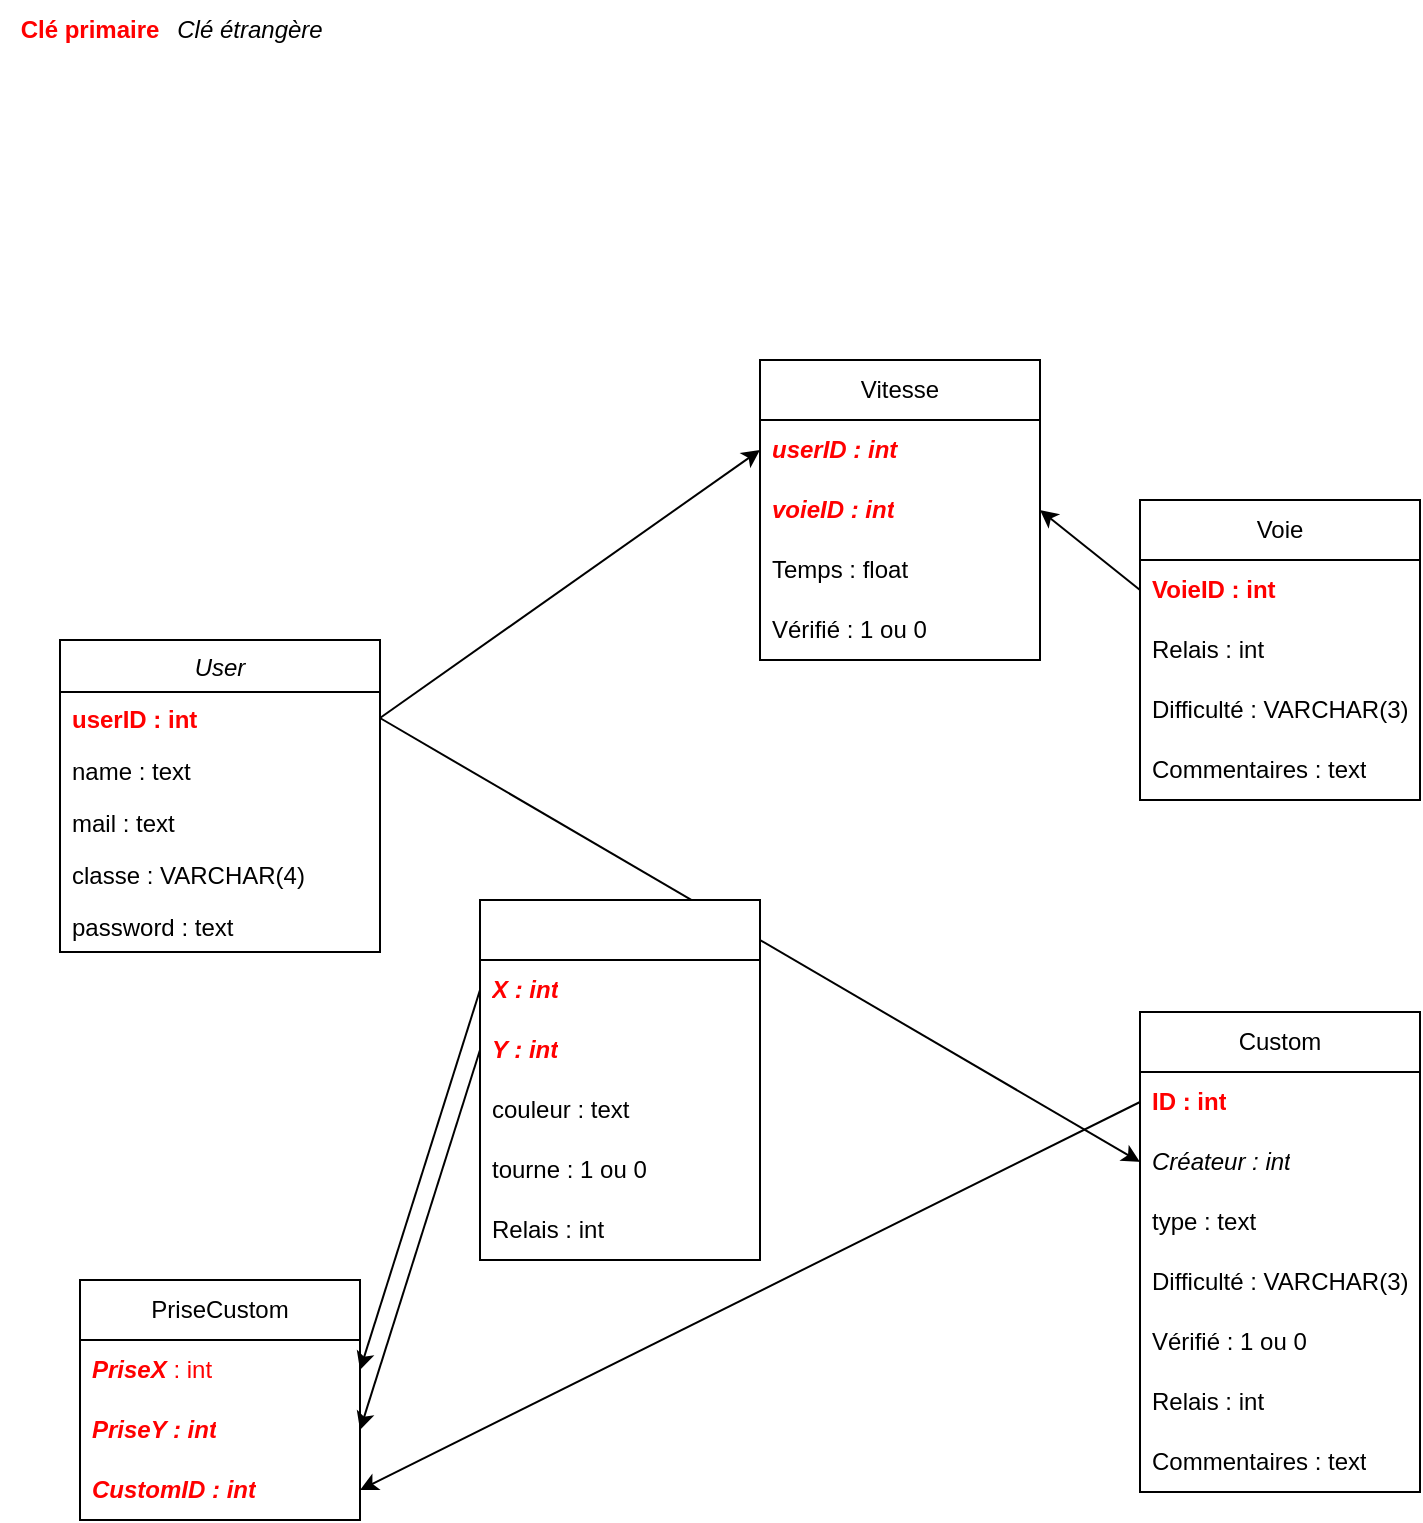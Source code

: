 <mxfile version="20.6.2" type="device"><diagram id="C5RBs43oDa-KdzZeNtuy" name="Page-1"><mxGraphModel dx="1416" dy="667" grid="1" gridSize="10" guides="1" tooltips="1" connect="1" arrows="1" fold="1" page="1" pageScale="1" pageWidth="827" pageHeight="1169" math="0" shadow="0"><root><mxCell id="WIyWlLk6GJQsqaUBKTNV-0"/><mxCell id="WIyWlLk6GJQsqaUBKTNV-1" parent="WIyWlLk6GJQsqaUBKTNV-0"/><mxCell id="zkfFHV4jXpPFQw0GAbJ--0" value="User" style="swimlane;fontStyle=2;align=center;verticalAlign=top;childLayout=stackLayout;horizontal=1;startSize=26;horizontalStack=0;resizeParent=1;resizeLast=0;collapsible=1;marginBottom=0;rounded=0;shadow=0;strokeWidth=1;" parent="WIyWlLk6GJQsqaUBKTNV-1" vertex="1"><mxGeometry x="30" y="320" width="160" height="156" as="geometry"><mxRectangle x="230" y="140" width="160" height="26" as="alternateBounds"/></mxGeometry></mxCell><mxCell id="0Qye_Zv5IVSC3sUF7OHN-18" value="userID : int" style="text;align=left;verticalAlign=top;spacingLeft=4;spacingRight=4;overflow=hidden;rotatable=0;points=[[0,0.5],[1,0.5]];portConstraint=eastwest;rounded=0;shadow=0;html=0;fontColor=#FF0000;fontStyle=1" parent="zkfFHV4jXpPFQw0GAbJ--0" vertex="1"><mxGeometry y="26" width="160" height="26" as="geometry"/></mxCell><mxCell id="zkfFHV4jXpPFQw0GAbJ--1" value="name : text" style="text;align=left;verticalAlign=top;spacingLeft=4;spacingRight=4;overflow=hidden;rotatable=0;points=[[0,0.5],[1,0.5]];portConstraint=eastwest;" parent="zkfFHV4jXpPFQw0GAbJ--0" vertex="1"><mxGeometry y="52" width="160" height="26" as="geometry"/></mxCell><mxCell id="zkfFHV4jXpPFQw0GAbJ--2" value="mail : text" style="text;align=left;verticalAlign=top;spacingLeft=4;spacingRight=4;overflow=hidden;rotatable=0;points=[[0,0.5],[1,0.5]];portConstraint=eastwest;rounded=0;shadow=0;html=0;" parent="zkfFHV4jXpPFQw0GAbJ--0" vertex="1"><mxGeometry y="78" width="160" height="26" as="geometry"/></mxCell><mxCell id="zkfFHV4jXpPFQw0GAbJ--3" value="classe : VARCHAR(4)" style="text;align=left;verticalAlign=top;spacingLeft=4;spacingRight=4;overflow=hidden;rotatable=0;points=[[0,0.5],[1,0.5]];portConstraint=eastwest;rounded=0;shadow=0;html=0;" parent="zkfFHV4jXpPFQw0GAbJ--0" vertex="1"><mxGeometry y="104" width="160" height="26" as="geometry"/></mxCell><mxCell id="0Qye_Zv5IVSC3sUF7OHN-1" value="password : text" style="text;align=left;verticalAlign=top;spacingLeft=4;spacingRight=4;overflow=hidden;rotatable=0;points=[[0,0.5],[1,0.5]];portConstraint=eastwest;rounded=0;shadow=0;html=0;" parent="zkfFHV4jXpPFQw0GAbJ--0" vertex="1"><mxGeometry y="130" width="160" height="26" as="geometry"/></mxCell><mxCell id="0Qye_Zv5IVSC3sUF7OHN-8" value="Vitesse" style="swimlane;fontStyle=0;childLayout=stackLayout;horizontal=1;startSize=30;horizontalStack=0;resizeParent=1;resizeParentMax=0;resizeLast=0;collapsible=1;marginBottom=0;whiteSpace=wrap;html=1;" parent="WIyWlLk6GJQsqaUBKTNV-1" vertex="1"><mxGeometry x="380" y="180" width="140" height="150" as="geometry"/></mxCell><mxCell id="0Qye_Zv5IVSC3sUF7OHN-9" value="&lt;i&gt;userID : int&lt;/i&gt;" style="text;strokeColor=none;fillColor=none;align=left;verticalAlign=middle;spacingLeft=4;spacingRight=4;overflow=hidden;points=[[0,0.5],[1,0.5]];portConstraint=eastwest;rotatable=0;whiteSpace=wrap;html=1;fontStyle=1;fontColor=#FF0000;" parent="0Qye_Zv5IVSC3sUF7OHN-8" vertex="1"><mxGeometry y="30" width="140" height="30" as="geometry"/></mxCell><mxCell id="0Qye_Zv5IVSC3sUF7OHN-11" value="voieID : int" style="text;strokeColor=none;fillColor=none;align=left;verticalAlign=middle;spacingLeft=4;spacingRight=4;overflow=hidden;points=[[0,0.5],[1,0.5]];portConstraint=eastwest;rotatable=0;whiteSpace=wrap;html=1;fontStyle=3;fontColor=#FF0000;" parent="0Qye_Zv5IVSC3sUF7OHN-8" vertex="1"><mxGeometry y="60" width="140" height="30" as="geometry"/></mxCell><mxCell id="IG8rTT2q1o-Y9MWKu9mN-5" value="Temps : float" style="text;strokeColor=none;fillColor=none;align=left;verticalAlign=middle;spacingLeft=4;spacingRight=4;overflow=hidden;points=[[0,0.5],[1,0.5]];portConstraint=eastwest;rotatable=0;whiteSpace=wrap;html=1;" parent="0Qye_Zv5IVSC3sUF7OHN-8" vertex="1"><mxGeometry y="90" width="140" height="30" as="geometry"/></mxCell><mxCell id="IG8rTT2q1o-Y9MWKu9mN-6" value="Vérifié : 1 ou 0" style="text;strokeColor=none;fillColor=none;align=left;verticalAlign=middle;spacingLeft=4;spacingRight=4;overflow=hidden;points=[[0,0.5],[1,0.5]];portConstraint=eastwest;rotatable=0;whiteSpace=wrap;html=1;" parent="0Qye_Zv5IVSC3sUF7OHN-8" vertex="1"><mxGeometry y="120" width="140" height="30" as="geometry"/></mxCell><mxCell id="0Qye_Zv5IVSC3sUF7OHN-19" style="edgeStyle=none;rounded=1;orthogonalLoop=1;jettySize=auto;html=1;exitX=1;exitY=0.5;exitDx=0;exitDy=0;entryX=0;entryY=0.5;entryDx=0;entryDy=0;" parent="WIyWlLk6GJQsqaUBKTNV-1" source="0Qye_Zv5IVSC3sUF7OHN-18" target="0Qye_Zv5IVSC3sUF7OHN-9" edge="1"><mxGeometry relative="1" as="geometry"/></mxCell><mxCell id="IG8rTT2q1o-Y9MWKu9mN-1" value="&lt;b&gt;&lt;font color=&quot;#ff0000&quot;&gt;Clé primaire&lt;/font&gt;&lt;/b&gt;" style="text;html=1;strokeColor=none;fillColor=none;align=center;verticalAlign=middle;whiteSpace=wrap;rounded=0;" parent="WIyWlLk6GJQsqaUBKTNV-1" vertex="1"><mxGeometry width="90" height="30" as="geometry"/></mxCell><mxCell id="IG8rTT2q1o-Y9MWKu9mN-2" value="&lt;i&gt;Clé étrangère&lt;/i&gt;" style="text;html=1;strokeColor=none;fillColor=none;align=center;verticalAlign=middle;whiteSpace=wrap;rounded=0;" parent="WIyWlLk6GJQsqaUBKTNV-1" vertex="1"><mxGeometry x="80" width="90" height="30" as="geometry"/></mxCell><mxCell id="IG8rTT2q1o-Y9MWKu9mN-7" value="Voie" style="swimlane;fontStyle=0;childLayout=stackLayout;horizontal=1;startSize=30;horizontalStack=0;resizeParent=1;resizeParentMax=0;resizeLast=0;collapsible=1;marginBottom=0;whiteSpace=wrap;html=1;" parent="WIyWlLk6GJQsqaUBKTNV-1" vertex="1"><mxGeometry x="570" y="250" width="140" height="150" as="geometry"/></mxCell><mxCell id="IG8rTT2q1o-Y9MWKu9mN-8" value="&lt;span&gt;VoieID : int&lt;/span&gt;" style="text;strokeColor=none;fillColor=none;align=left;verticalAlign=middle;spacingLeft=4;spacingRight=4;overflow=hidden;points=[[0,0.5],[1,0.5]];portConstraint=eastwest;rotatable=0;whiteSpace=wrap;html=1;fontStyle=1;fontColor=#FF0000;" parent="IG8rTT2q1o-Y9MWKu9mN-7" vertex="1"><mxGeometry y="30" width="140" height="30" as="geometry"/></mxCell><mxCell id="IG8rTT2q1o-Y9MWKu9mN-10" value="Relais : int" style="text;strokeColor=none;fillColor=none;align=left;verticalAlign=middle;spacingLeft=4;spacingRight=4;overflow=hidden;points=[[0,0.5],[1,0.5]];portConstraint=eastwest;rotatable=0;whiteSpace=wrap;html=1;" parent="IG8rTT2q1o-Y9MWKu9mN-7" vertex="1"><mxGeometry y="60" width="140" height="30" as="geometry"/></mxCell><mxCell id="IG8rTT2q1o-Y9MWKu9mN-23" value="Difficulté : VARCHAR(3)" style="text;strokeColor=none;fillColor=none;align=left;verticalAlign=middle;spacingLeft=4;spacingRight=4;overflow=hidden;points=[[0,0.5],[1,0.5]];portConstraint=eastwest;rotatable=0;whiteSpace=wrap;html=1;" parent="IG8rTT2q1o-Y9MWKu9mN-7" vertex="1"><mxGeometry y="90" width="140" height="30" as="geometry"/></mxCell><mxCell id="iluicdDrGqLwMEJ0OV_S-0" value="Commentaires : text" style="text;strokeColor=none;fillColor=none;align=left;verticalAlign=middle;spacingLeft=4;spacingRight=4;overflow=hidden;points=[[0,0.5],[1,0.5]];portConstraint=eastwest;rotatable=0;whiteSpace=wrap;html=1;" vertex="1" parent="IG8rTT2q1o-Y9MWKu9mN-7"><mxGeometry y="120" width="140" height="30" as="geometry"/></mxCell><mxCell id="IG8rTT2q1o-Y9MWKu9mN-12" value="" style="endArrow=classic;html=1;rounded=0;fontColor=#000000;entryX=1;entryY=0.5;entryDx=0;entryDy=0;exitX=0;exitY=0.5;exitDx=0;exitDy=0;" parent="WIyWlLk6GJQsqaUBKTNV-1" source="IG8rTT2q1o-Y9MWKu9mN-8" target="0Qye_Zv5IVSC3sUF7OHN-11" edge="1"><mxGeometry width="50" height="50" relative="1" as="geometry"><mxPoint x="390" y="420" as="sourcePoint"/><mxPoint x="440" y="370" as="targetPoint"/></mxGeometry></mxCell><mxCell id="IG8rTT2q1o-Y9MWKu9mN-16" value="Custom" style="swimlane;fontStyle=0;childLayout=stackLayout;horizontal=1;startSize=30;horizontalStack=0;resizeParent=1;resizeParentMax=0;resizeLast=0;collapsible=1;marginBottom=0;whiteSpace=wrap;html=1;" parent="WIyWlLk6GJQsqaUBKTNV-1" vertex="1"><mxGeometry x="570" y="506" width="140" height="240" as="geometry"/></mxCell><mxCell id="IG8rTT2q1o-Y9MWKu9mN-18" value="&lt;span style=&quot;font-style: normal;&quot;&gt;ID : int&lt;/span&gt;" style="text;strokeColor=none;fillColor=none;align=left;verticalAlign=middle;spacingLeft=4;spacingRight=4;overflow=hidden;points=[[0,0.5],[1,0.5]];portConstraint=eastwest;rotatable=0;whiteSpace=wrap;html=1;fontStyle=3;fontColor=#FF0000;" parent="IG8rTT2q1o-Y9MWKu9mN-16" vertex="1"><mxGeometry y="30" width="140" height="30" as="geometry"/></mxCell><mxCell id="IG8rTT2q1o-Y9MWKu9mN-17" value="&lt;span&gt;Créateur : int&lt;/span&gt;" style="text;strokeColor=none;fillColor=none;align=left;verticalAlign=middle;spacingLeft=4;spacingRight=4;overflow=hidden;points=[[0,0.5],[1,0.5]];portConstraint=eastwest;rotatable=0;whiteSpace=wrap;html=1;fontStyle=2;fontColor=#000000;" parent="IG8rTT2q1o-Y9MWKu9mN-16" vertex="1"><mxGeometry y="60" width="140" height="30" as="geometry"/></mxCell><mxCell id="IG8rTT2q1o-Y9MWKu9mN-19" value="type : text" style="text;strokeColor=none;fillColor=none;align=left;verticalAlign=middle;spacingLeft=4;spacingRight=4;overflow=hidden;points=[[0,0.5],[1,0.5]];portConstraint=eastwest;rotatable=0;whiteSpace=wrap;html=1;" parent="IG8rTT2q1o-Y9MWKu9mN-16" vertex="1"><mxGeometry y="90" width="140" height="30" as="geometry"/></mxCell><mxCell id="IG8rTT2q1o-Y9MWKu9mN-24" value="Difficulté : VARCHAR(3)" style="text;strokeColor=none;fillColor=none;align=left;verticalAlign=middle;spacingLeft=4;spacingRight=4;overflow=hidden;points=[[0,0.5],[1,0.5]];portConstraint=eastwest;rotatable=0;whiteSpace=wrap;html=1;" parent="IG8rTT2q1o-Y9MWKu9mN-16" vertex="1"><mxGeometry y="120" width="140" height="30" as="geometry"/></mxCell><mxCell id="IG8rTT2q1o-Y9MWKu9mN-20" value="Vérifié : 1 ou 0" style="text;strokeColor=none;fillColor=none;align=left;verticalAlign=middle;spacingLeft=4;spacingRight=4;overflow=hidden;points=[[0,0.5],[1,0.5]];portConstraint=eastwest;rotatable=0;whiteSpace=wrap;html=1;" parent="IG8rTT2q1o-Y9MWKu9mN-16" vertex="1"><mxGeometry y="150" width="140" height="30" as="geometry"/></mxCell><mxCell id="IG8rTT2q1o-Y9MWKu9mN-22" value="Relais : int" style="text;strokeColor=none;fillColor=none;align=left;verticalAlign=middle;spacingLeft=4;spacingRight=4;overflow=hidden;points=[[0,0.5],[1,0.5]];portConstraint=eastwest;rotatable=0;whiteSpace=wrap;html=1;" parent="IG8rTT2q1o-Y9MWKu9mN-16" vertex="1"><mxGeometry y="180" width="140" height="30" as="geometry"/></mxCell><mxCell id="iluicdDrGqLwMEJ0OV_S-1" value="Commentaires : text" style="text;strokeColor=none;fillColor=none;align=left;verticalAlign=middle;spacingLeft=4;spacingRight=4;overflow=hidden;points=[[0,0.5],[1,0.5]];portConstraint=eastwest;rotatable=0;whiteSpace=wrap;html=1;" vertex="1" parent="IG8rTT2q1o-Y9MWKu9mN-16"><mxGeometry y="210" width="140" height="30" as="geometry"/></mxCell><mxCell id="IG8rTT2q1o-Y9MWKu9mN-21" value="" style="endArrow=classic;html=1;rounded=0;fontColor=#000000;exitX=1;exitY=0.5;exitDx=0;exitDy=0;entryX=0;entryY=0.5;entryDx=0;entryDy=0;" parent="WIyWlLk6GJQsqaUBKTNV-1" source="0Qye_Zv5IVSC3sUF7OHN-18" target="IG8rTT2q1o-Y9MWKu9mN-17" edge="1"><mxGeometry width="50" height="50" relative="1" as="geometry"><mxPoint x="390" y="420" as="sourcePoint"/><mxPoint x="440" y="370" as="targetPoint"/></mxGeometry></mxCell><mxCell id="v1VwsWxqdF3r2Mp_frPX-0" value="&lt;br&gt;&lt;br&gt;&lt;br&gt;&lt;br&gt;&lt;br&gt;&lt;br&gt;&lt;br&gt;&lt;br&gt;&lt;br&gt;&lt;br&gt;&lt;br&gt;&lt;br&gt;&lt;br&gt;&lt;br&gt;&lt;br&gt;&lt;br&gt;&lt;br&gt;" style="swimlane;fontStyle=0;childLayout=stackLayout;horizontal=1;startSize=30;horizontalStack=0;resizeParent=1;resizeParentMax=0;resizeLast=0;collapsible=1;marginBottom=0;whiteSpace=wrap;html=1;" parent="WIyWlLk6GJQsqaUBKTNV-1" vertex="1"><mxGeometry x="240" y="450" width="140" height="180" as="geometry"/></mxCell><mxCell id="v1VwsWxqdF3r2Mp_frPX-1" value="X : int" style="text;strokeColor=none;fillColor=none;align=left;verticalAlign=middle;spacingLeft=4;spacingRight=4;overflow=hidden;points=[[0,0.5],[1,0.5]];portConstraint=eastwest;rotatable=0;whiteSpace=wrap;html=1;fontStyle=3;fontColor=#FF0000;" parent="v1VwsWxqdF3r2Mp_frPX-0" vertex="1"><mxGeometry y="30" width="140" height="30" as="geometry"/></mxCell><mxCell id="v1VwsWxqdF3r2Mp_frPX-7" value="Y : int" style="text;strokeColor=none;fillColor=none;align=left;verticalAlign=middle;spacingLeft=4;spacingRight=4;overflow=hidden;points=[[0,0.5],[1,0.5]];portConstraint=eastwest;rotatable=0;whiteSpace=wrap;html=1;fontStyle=3;fontColor=#FF0000;" parent="v1VwsWxqdF3r2Mp_frPX-0" vertex="1"><mxGeometry y="60" width="140" height="30" as="geometry"/></mxCell><mxCell id="v1VwsWxqdF3r2Mp_frPX-3" value="couleur : text" style="text;strokeColor=none;fillColor=none;align=left;verticalAlign=middle;spacingLeft=4;spacingRight=4;overflow=hidden;points=[[0,0.5],[1,0.5]];portConstraint=eastwest;rotatable=0;whiteSpace=wrap;html=1;" parent="v1VwsWxqdF3r2Mp_frPX-0" vertex="1"><mxGeometry y="90" width="140" height="30" as="geometry"/></mxCell><mxCell id="v1VwsWxqdF3r2Mp_frPX-4" value="tourne : 1 ou 0" style="text;strokeColor=none;fillColor=none;align=left;verticalAlign=middle;spacingLeft=4;spacingRight=4;overflow=hidden;points=[[0,0.5],[1,0.5]];portConstraint=eastwest;rotatable=0;whiteSpace=wrap;html=1;" parent="v1VwsWxqdF3r2Mp_frPX-0" vertex="1"><mxGeometry y="120" width="140" height="30" as="geometry"/></mxCell><mxCell id="v1VwsWxqdF3r2Mp_frPX-6" value="Relais : int" style="text;strokeColor=none;fillColor=none;align=left;verticalAlign=middle;spacingLeft=4;spacingRight=4;overflow=hidden;points=[[0,0.5],[1,0.5]];portConstraint=eastwest;rotatable=0;whiteSpace=wrap;html=1;" parent="v1VwsWxqdF3r2Mp_frPX-0" vertex="1"><mxGeometry y="150" width="140" height="30" as="geometry"/></mxCell><mxCell id="v1VwsWxqdF3r2Mp_frPX-8" value="PriseCustom" style="swimlane;fontStyle=0;childLayout=stackLayout;horizontal=1;startSize=30;horizontalStack=0;resizeParent=1;resizeParentMax=0;resizeLast=0;collapsible=1;marginBottom=0;whiteSpace=wrap;html=1;" parent="WIyWlLk6GJQsqaUBKTNV-1" vertex="1"><mxGeometry x="40" y="640" width="140" height="120" as="geometry"/></mxCell><mxCell id="v1VwsWxqdF3r2Mp_frPX-9" value="&lt;font color=&quot;#FF0000&quot;&gt;&lt;b&gt;&lt;i&gt;PriseX&lt;/i&gt;&lt;/b&gt;&lt;/font&gt; &lt;font color=&quot;#FF0000&quot;&gt;: int&lt;/font&gt;" style="text;strokeColor=none;fillColor=none;align=left;verticalAlign=middle;spacingLeft=4;spacingRight=4;overflow=hidden;points=[[0,0.5],[1,0.5]];portConstraint=eastwest;rotatable=0;whiteSpace=wrap;html=1;" parent="v1VwsWxqdF3r2Mp_frPX-8" vertex="1"><mxGeometry y="30" width="140" height="30" as="geometry"/></mxCell><mxCell id="v1VwsWxqdF3r2Mp_frPX-10" value="&lt;div&gt;&lt;font color=&quot;#FF0000&quot;&gt;&lt;b&gt;&lt;i&gt;PriseY : int&lt;/i&gt;&lt;/b&gt;&lt;/font&gt;&lt;/div&gt;" style="text;strokeColor=none;fillColor=none;align=left;verticalAlign=middle;spacingLeft=4;spacingRight=4;overflow=hidden;points=[[0,0.5],[1,0.5]];portConstraint=eastwest;rotatable=0;whiteSpace=wrap;html=1;" parent="v1VwsWxqdF3r2Mp_frPX-8" vertex="1"><mxGeometry y="60" width="140" height="30" as="geometry"/></mxCell><mxCell id="v1VwsWxqdF3r2Mp_frPX-11" value="&lt;font color=&quot;#FF0000&quot;&gt;&lt;b&gt;&lt;i&gt;CustomID : int&lt;br&gt;&lt;/i&gt;&lt;/b&gt;&lt;/font&gt;" style="text;strokeColor=none;fillColor=none;align=left;verticalAlign=middle;spacingLeft=4;spacingRight=4;overflow=hidden;points=[[0,0.5],[1,0.5]];portConstraint=eastwest;rotatable=0;whiteSpace=wrap;html=1;" parent="v1VwsWxqdF3r2Mp_frPX-8" vertex="1"><mxGeometry y="90" width="140" height="30" as="geometry"/></mxCell><mxCell id="v1VwsWxqdF3r2Mp_frPX-12" value="" style="endArrow=classic;html=1;rounded=0;fontColor=#FF0000;exitX=0;exitY=0.5;exitDx=0;exitDy=0;entryX=1;entryY=0.5;entryDx=0;entryDy=0;" parent="WIyWlLk6GJQsqaUBKTNV-1" source="v1VwsWxqdF3r2Mp_frPX-1" target="v1VwsWxqdF3r2Mp_frPX-9" edge="1"><mxGeometry width="50" height="50" relative="1" as="geometry"><mxPoint x="550" y="530" as="sourcePoint"/><mxPoint x="600" y="480" as="targetPoint"/></mxGeometry></mxCell><mxCell id="v1VwsWxqdF3r2Mp_frPX-13" value="" style="endArrow=classic;html=1;rounded=0;fontColor=#FF0000;exitX=0;exitY=0.5;exitDx=0;exitDy=0;entryX=1;entryY=0.5;entryDx=0;entryDy=0;" parent="WIyWlLk6GJQsqaUBKTNV-1" source="v1VwsWxqdF3r2Mp_frPX-7" target="v1VwsWxqdF3r2Mp_frPX-10" edge="1"><mxGeometry width="50" height="50" relative="1" as="geometry"><mxPoint x="310" y="665" as="sourcePoint"/><mxPoint x="250" y="606" as="targetPoint"/></mxGeometry></mxCell><mxCell id="v1VwsWxqdF3r2Mp_frPX-15" value="" style="endArrow=classic;html=1;rounded=0;fontColor=#FF0000;exitX=0;exitY=0.5;exitDx=0;exitDy=0;entryX=1;entryY=0.5;entryDx=0;entryDy=0;" parent="WIyWlLk6GJQsqaUBKTNV-1" source="IG8rTT2q1o-Y9MWKu9mN-18" target="v1VwsWxqdF3r2Mp_frPX-11" edge="1"><mxGeometry width="50" height="50" relative="1" as="geometry"><mxPoint x="550" y="530" as="sourcePoint"/><mxPoint x="600" y="480" as="targetPoint"/></mxGeometry></mxCell></root></mxGraphModel></diagram></mxfile>